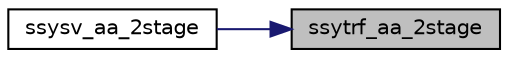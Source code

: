 digraph "ssytrf_aa_2stage"
{
 // LATEX_PDF_SIZE
  edge [fontname="Helvetica",fontsize="10",labelfontname="Helvetica",labelfontsize="10"];
  node [fontname="Helvetica",fontsize="10",shape=record];
  rankdir="RL";
  Node1 [label="ssytrf_aa_2stage",height=0.2,width=0.4,color="black", fillcolor="grey75", style="filled", fontcolor="black",tooltip="SSYTRF_AA_2STAGE"];
  Node1 -> Node2 [dir="back",color="midnightblue",fontsize="10",style="solid",fontname="Helvetica"];
  Node2 [label="ssysv_aa_2stage",height=0.2,width=0.4,color="black", fillcolor="white", style="filled",URL="$ssysv__aa__2stage_8f.html#a40ea39ef8e6de4553ff0a099910ede7f",tooltip="SSYSV_AA_2STAGE computes the solution to system of linear equations A * X = B for SY matrices"];
}
